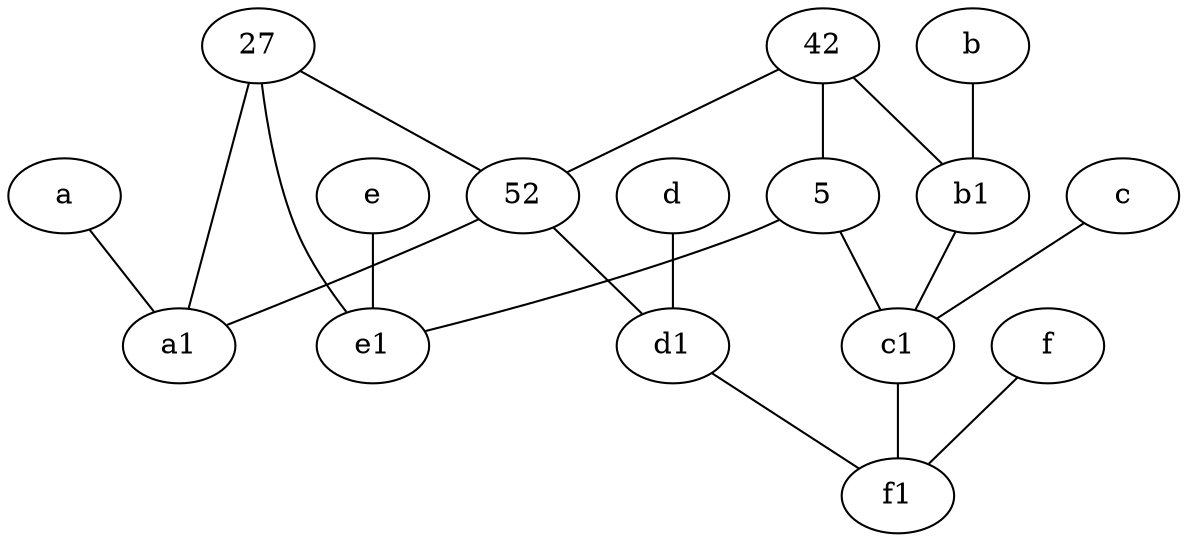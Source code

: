 graph {
	node [labelfontsize=50]
	e [labelfontsize=50 pos="7,9!"]
	42 [labelfontsize=50]
	b1 [labelfontsize=50 pos="9,4!"]
	52 [labelfontsize=50]
	d1 [labelfontsize=50 pos="3,5!"]
	a1 [labelfontsize=50 pos="8,3!"]
	c1 [labelfontsize=50 pos="4.5,3!"]
	e1 [labelfontsize=50 pos="7,7!"]
	f [labelfontsize=50 pos="3,9!"]
	5 [labelfontsize=50]
	27 [labelfontsize=50]
	c [labelfontsize=50 pos="4.5,2!"]
	d [labelfontsize=50 pos="2,5!"]
	f1 [labelfontsize=50 pos="3,8!"]
	a [labelfontsize=50 pos="8,2!"]
	b [labelfontsize=50 pos="10,4!"]
	42 -- 52
	27 -- a1
	d1 -- f1
	27 -- e1
	f -- f1
	a -- a1
	5 -- e1
	b -- b1
	d -- d1
	e -- e1
	5 -- c1
	27 -- 52
	c1 -- f1
	c -- c1
	52 -- a1
	b1 -- c1
	42 -- 5
	42 -- b1
	52 -- d1
}
